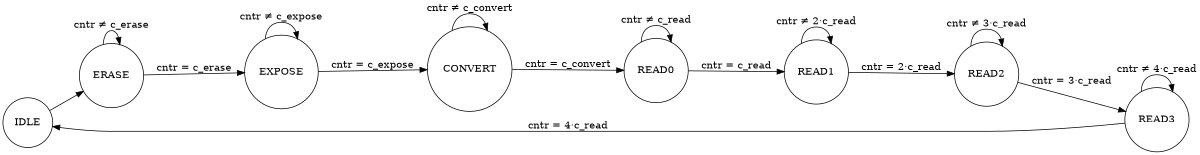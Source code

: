 digraph finite_state_machine {
	rankdir=LR size="8,5"
	node [shape=circle]
	IDLE
	ERASE
	EXPOSE
	CONVERT
	READ0
	READ1
	READ2
	READ2
	IDLE -> ERASE
	ERASE -> ERASE [label="cntr ≠ c_erase"]
	ERASE -> EXPOSE [label="cntr = c_erase"]
	EXPOSE -> EXPOSE [label="cntr ≠ c_expose"]
	EXPOSE -> CONVERT [label="cntr = c_expose"]
	CONVERT -> CONVERT [label="cntr ≠ c_convert"]
	CONVERT -> READ0 [label="cntr = c_convert"]
	READ0 -> READ0 [label="cntr ≠ c_read"]
	READ0 -> READ1 [label="cntr = c_read"]
	READ1 -> READ1 [label="cntr ≠ 2·c_read"]
	READ1 -> READ2 [label="cntr = 2·c_read"]
	READ2 -> READ2 [label="cntr ≠ 3·c_read"]
	READ2 -> READ3 [label="cntr = 3·c_read"]
	READ3 -> READ3 [label="cntr ≠ 4·c_read"]
	READ3 -> IDLE [label="cntr = 4·c_read"]
}
